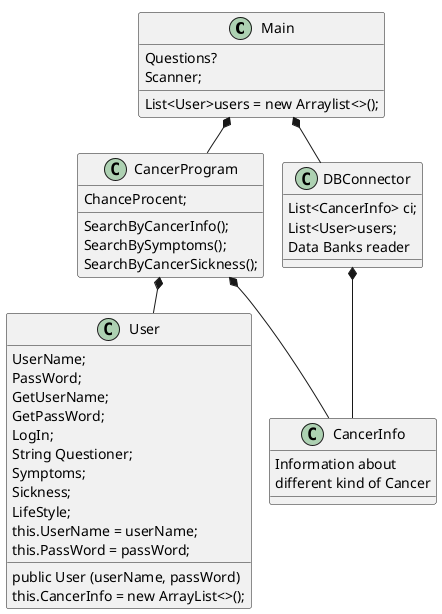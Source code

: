 @startuml
'https://plantuml.com/sequence-diagram
 !pragma layout smetana


Class Main{
Questions?
Scanner;
List<User>users = new Arraylist<>();
}

Class CancerProgram{
ChanceProcent;
SearchByCancerInfo();
SearchBySymptoms();
SearchByCancerSickness();
}

Class User{
UserName;
PassWord;
GetUserName;
GetPassWord;
LogIn;
String Questioner;
Symptoms;
Sickness;
LifeStyle;
public User (userName, passWord)
this.UserName = userName;
this.PassWord = passWord;
this.CancerInfo = new ArrayList<>();
}


Class CancerInfo{

Information about
different kind of Cancer
}

Class DBConnector{
List<CancerInfo> ci;
List<User>users;
Data Banks reader
}

Main *-- DBConnector
Main *-- CancerProgram
CancerProgram *-- User
DBConnector *-- CancerInfo
CancerProgram *-- CancerInfo

@enduml